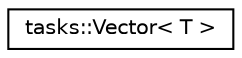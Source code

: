 digraph "Graphical Class Hierarchy"
{
  edge [fontname="Helvetica",fontsize="10",labelfontname="Helvetica",labelfontsize="10"];
  node [fontname="Helvetica",fontsize="10",shape=record];
  rankdir="LR";
  Node1 [label="tasks::Vector\< T \>",height=0.2,width=0.4,color="black", fillcolor="white", style="filled",URL="$classtasks_1_1Vector.html",tooltip="Template Vector class. "];
}
